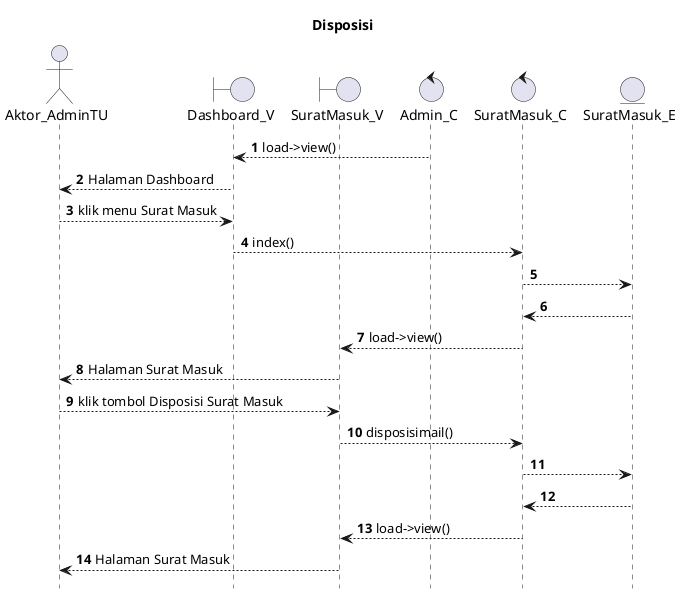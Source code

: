 @startuml

autonumber
hide footbox
title Disposisi

Actor Aktor_AdminTU
boundary Dashboard_V
boundary SuratMasuk_V
control Admin_C
control SuratMasuk_C
Entity SuratMasuk_E

Admin_C --> Dashboard_V: load->view()
Dashboard_V --> Aktor_AdminTU: Halaman Dashboard
Aktor_AdminTU --> Dashboard_V: klik menu Surat Masuk
Dashboard_V --> SuratMasuk_C: index()
SuratMasuk_C --> SuratMasuk_E:
    
    SuratMasuk_E --> SuratMasuk_C:
    SuratMasuk_C --> SuratMasuk_V: load->view()
    SuratMasuk_V --> Aktor_AdminTU: Halaman Surat Masuk

Aktor_AdminTU --> SuratMasuk_V: klik tombol Disposisi Surat Masuk
SuratMasuk_V --> SuratMasuk_C: disposisimail()
SuratMasuk_C --> SuratMasuk_E:
   
    SuratMasuk_E --> SuratMasuk_C:
    SuratMasuk_C --> SuratMasuk_V: load->view()
    SuratMasuk_V --> Aktor_AdminTU: Halaman Surat Masuk

@enduml